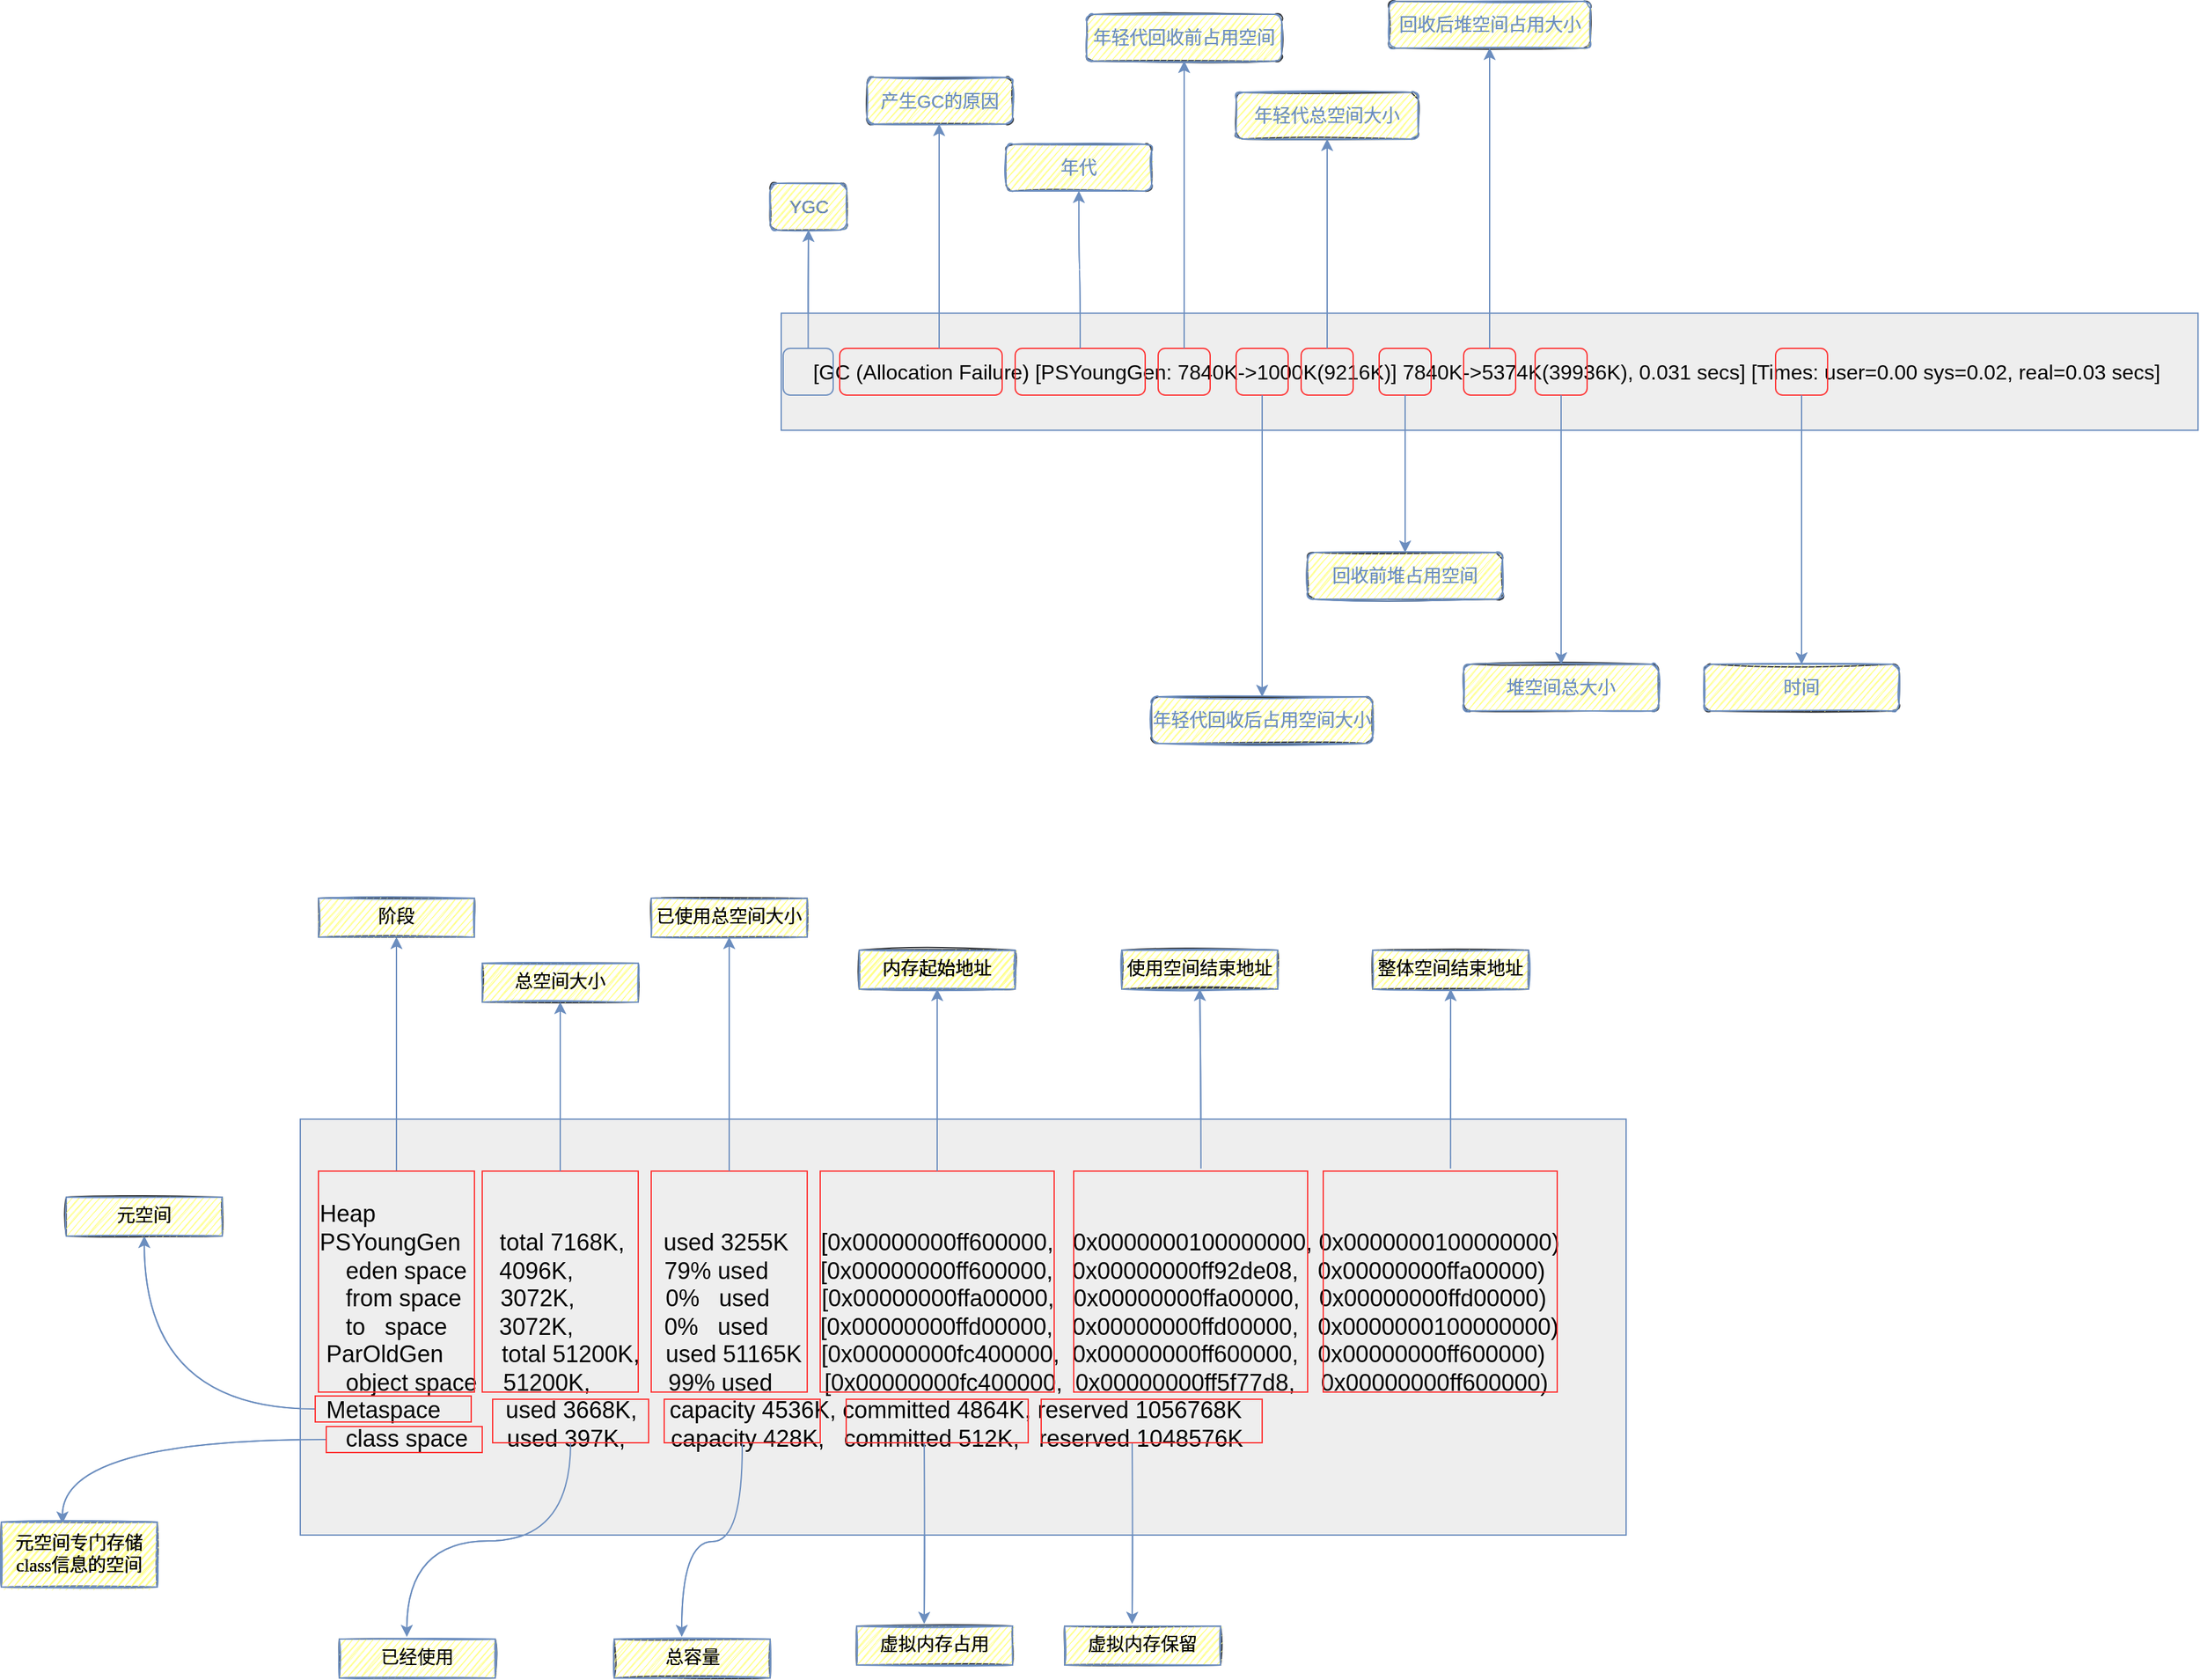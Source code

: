 <mxfile version="14.1.8" type="device"><diagram id="2gqVfko9N2_vP_9ILH1g" name="第 1 页"><mxGraphModel dx="1407" dy="823" grid="1" gridSize="10" guides="1" tooltips="1" connect="1" arrows="1" fold="1" page="1" pageScale="1" pageWidth="827" pageHeight="1169" math="0" shadow="0"><root><mxCell id="0"/><mxCell id="1" parent="0"/><mxCell id="9XVb1xZcOx6p6h-KCAnA-1" value="[GC (Allocation Failure) [PSYoungGen: 7840K-&amp;gt;1000K(9216K)] 7840K-&amp;gt;5374K(39936K), 0.031 secs] [Times: user=0.00 sys=0.02, real=0.03 secs]&amp;nbsp;" style="rounded=0;whiteSpace=wrap;html=1;fontSize=16;fillColor=#eeeeee;strokeColor=#36393d;" vertex="1" parent="1"><mxGeometry x="710" y="290" width="1090" height="90" as="geometry"/></mxCell><mxCell id="9XVb1xZcOx6p6h-KCAnA-4" value="" style="edgeStyle=orthogonalEdgeStyle;rounded=0;orthogonalLoop=1;jettySize=auto;html=1;fontSize=16;strokeColor=#6C8EBF;" edge="1" parent="1" source="9XVb1xZcOx6p6h-KCAnA-2" target="9XVb1xZcOx6p6h-KCAnA-3"><mxGeometry relative="1" as="geometry"/></mxCell><mxCell id="9XVb1xZcOx6p6h-KCAnA-2" value="" style="rounded=1;whiteSpace=wrap;html=1;fontSize=16;fillColor=none;strokeWidth=1;strokeColor=#FF3333;" vertex="1" parent="1"><mxGeometry x="711.5" y="317" width="38.5" height="36" as="geometry"/></mxCell><mxCell id="9XVb1xZcOx6p6h-KCAnA-3" value="YGC" style="whiteSpace=wrap;html=1;rounded=1;fontSize=14;strokeColor=#36393d;strokeWidth=1;fillColor=#ffff88;sketch=1;" vertex="1" parent="1"><mxGeometry x="701.5" y="190" width="59" height="36" as="geometry"/></mxCell><mxCell id="9XVb1xZcOx6p6h-KCAnA-5" value="" style="rounded=1;whiteSpace=wrap;html=1;fontSize=16;fillColor=none;strokeWidth=1;strokeColor=#FF3333;" vertex="1" parent="1"><mxGeometry x="755" y="317" width="125" height="36" as="geometry"/></mxCell><mxCell id="9XVb1xZcOx6p6h-KCAnA-6" value="" style="edgeStyle=orthogonalEdgeStyle;rounded=0;orthogonalLoop=1;jettySize=auto;html=1;fontSize=16;strokeColor=#6C8EBF;curved=1;" edge="1" parent="1" target="9XVb1xZcOx6p6h-KCAnA-7"><mxGeometry relative="1" as="geometry"><mxPoint x="831.5" y="317" as="sourcePoint"/></mxGeometry></mxCell><mxCell id="9XVb1xZcOx6p6h-KCAnA-7" value="产生GC的原因" style="whiteSpace=wrap;html=1;rounded=1;fontSize=14;strokeColor=#36393d;strokeWidth=1;fillColor=#ffff88;fontColor=#6C8EBF;sketch=1;" vertex="1" parent="1"><mxGeometry x="776" y="108.5" width="112" height="36" as="geometry"/></mxCell><mxCell id="9XVb1xZcOx6p6h-KCAnA-8" value="" style="rounded=1;whiteSpace=wrap;html=1;fontSize=16;fillColor=none;strokeWidth=1;strokeColor=#FF3333;" vertex="1" parent="1"><mxGeometry x="890" y="317" width="100" height="36" as="geometry"/></mxCell><mxCell id="9XVb1xZcOx6p6h-KCAnA-9" value="" style="edgeStyle=orthogonalEdgeStyle;rounded=0;orthogonalLoop=1;jettySize=auto;html=1;fontSize=16;strokeColor=#6C8EBF;curved=1;" edge="1" parent="1" target="9XVb1xZcOx6p6h-KCAnA-10" source="9XVb1xZcOx6p6h-KCAnA-8"><mxGeometry relative="1" as="geometry"><mxPoint x="1060" y="271.5" as="sourcePoint"/></mxGeometry></mxCell><mxCell id="9XVb1xZcOx6p6h-KCAnA-10" value="年代" style="whiteSpace=wrap;html=1;rounded=1;fontSize=14;strokeColor=#36393d;strokeWidth=1;fillColor=#ffff88;fontColor=#6C8EBF;sketch=1;" vertex="1" parent="1"><mxGeometry x="883" y="160" width="112" height="36" as="geometry"/></mxCell><mxCell id="9XVb1xZcOx6p6h-KCAnA-11" value="" style="rounded=1;whiteSpace=wrap;html=1;fontSize=16;fillColor=none;strokeWidth=1;strokeColor=#FF3333;" vertex="1" parent="1"><mxGeometry x="1000" y="317" width="40" height="36" as="geometry"/></mxCell><mxCell id="9XVb1xZcOx6p6h-KCAnA-12" value="" style="edgeStyle=orthogonalEdgeStyle;rounded=0;orthogonalLoop=1;jettySize=auto;html=1;fontSize=16;strokeColor=#6C8EBF;curved=1;exitX=0.5;exitY=0;exitDx=0;exitDy=0;" edge="1" parent="1" target="9XVb1xZcOx6p6h-KCAnA-13" source="9XVb1xZcOx6p6h-KCAnA-11"><mxGeometry relative="1" as="geometry"><mxPoint x="1060" y="317" as="sourcePoint"/></mxGeometry></mxCell><mxCell id="9XVb1xZcOx6p6h-KCAnA-13" value="年轻代回收前占用空间" style="whiteSpace=wrap;html=1;rounded=1;fontSize=14;strokeColor=#36393d;strokeWidth=1;fillColor=#ffff88;fontColor=#6C8EBF;sketch=1;" vertex="1" parent="1"><mxGeometry x="945" y="60" width="150" height="36" as="geometry"/></mxCell><mxCell id="9XVb1xZcOx6p6h-KCAnA-14" value="" style="rounded=1;whiteSpace=wrap;html=1;fontSize=16;fillColor=none;strokeWidth=1;strokeColor=#FF3333;" vertex="1" parent="1"><mxGeometry x="1060" y="317" width="40" height="36" as="geometry"/></mxCell><mxCell id="9XVb1xZcOx6p6h-KCAnA-15" value="" style="edgeStyle=orthogonalEdgeStyle;rounded=0;orthogonalLoop=1;jettySize=auto;html=1;fontSize=16;strokeColor=#6C8EBF;curved=1;exitX=0.5;exitY=1;exitDx=0;exitDy=0;" edge="1" parent="1" source="9XVb1xZcOx6p6h-KCAnA-14" target="9XVb1xZcOx6p6h-KCAnA-16"><mxGeometry relative="1" as="geometry"><mxPoint x="1120" y="317" as="sourcePoint"/></mxGeometry></mxCell><mxCell id="9XVb1xZcOx6p6h-KCAnA-16" value="年轻代回收后占用空间大小" style="whiteSpace=wrap;html=1;rounded=1;fontSize=14;strokeColor=#36393d;strokeWidth=1;fillColor=#ffff88;fontColor=#6C8EBF;sketch=1;" vertex="1" parent="1"><mxGeometry x="995" y="585" width="170" height="36" as="geometry"/></mxCell><mxCell id="9XVb1xZcOx6p6h-KCAnA-17" value="" style="rounded=1;whiteSpace=wrap;html=1;fontSize=16;fillColor=none;strokeWidth=1;strokeColor=#FF3333;" vertex="1" parent="1"><mxGeometry x="1110" y="317" width="40" height="36" as="geometry"/></mxCell><mxCell id="9XVb1xZcOx6p6h-KCAnA-18" value="" style="edgeStyle=orthogonalEdgeStyle;rounded=0;orthogonalLoop=1;jettySize=auto;html=1;fontSize=16;strokeColor=#6C8EBF;curved=1;exitX=0.5;exitY=0;exitDx=0;exitDy=0;" edge="1" parent="1" source="9XVb1xZcOx6p6h-KCAnA-17" target="9XVb1xZcOx6p6h-KCAnA-19"><mxGeometry relative="1" as="geometry"><mxPoint x="1170" y="317" as="sourcePoint"/></mxGeometry></mxCell><mxCell id="9XVb1xZcOx6p6h-KCAnA-19" value="年轻代总空间大小" style="whiteSpace=wrap;html=1;rounded=1;fontSize=14;strokeColor=#36393d;strokeWidth=1;fillColor=#ffff88;fontColor=#6C8EBF;sketch=1;" vertex="1" parent="1"><mxGeometry x="1060" y="120" width="140" height="36" as="geometry"/></mxCell><mxCell id="9XVb1xZcOx6p6h-KCAnA-20" value="" style="rounded=1;whiteSpace=wrap;html=1;fontSize=16;fillColor=none;strokeWidth=1;strokeColor=#FF3333;" vertex="1" parent="1"><mxGeometry x="1170" y="317" width="40" height="36" as="geometry"/></mxCell><mxCell id="9XVb1xZcOx6p6h-KCAnA-21" value="" style="edgeStyle=orthogonalEdgeStyle;rounded=0;orthogonalLoop=1;jettySize=auto;html=1;fontSize=16;strokeColor=#6C8EBF;curved=1;exitX=0.5;exitY=1;exitDx=0;exitDy=0;" edge="1" parent="1" source="9XVb1xZcOx6p6h-KCAnA-20" target="9XVb1xZcOx6p6h-KCAnA-22"><mxGeometry relative="1" as="geometry"><mxPoint x="1230" y="317" as="sourcePoint"/></mxGeometry></mxCell><mxCell id="9XVb1xZcOx6p6h-KCAnA-22" value="回收前堆占用空间" style="whiteSpace=wrap;html=1;rounded=1;fontSize=14;strokeColor=#36393d;strokeWidth=1;fillColor=#ffff88;fontColor=#6C8EBF;sketch=1;" vertex="1" parent="1"><mxGeometry x="1115" y="474" width="150" height="36" as="geometry"/></mxCell><mxCell id="9XVb1xZcOx6p6h-KCAnA-23" value="" style="rounded=1;whiteSpace=wrap;html=1;fontSize=16;fillColor=none;strokeWidth=1;strokeColor=#FF3333;" vertex="1" parent="1"><mxGeometry x="1235" y="317" width="40" height="36" as="geometry"/></mxCell><mxCell id="9XVb1xZcOx6p6h-KCAnA-24" value="" style="edgeStyle=orthogonalEdgeStyle;rounded=0;orthogonalLoop=1;jettySize=auto;html=1;fontSize=16;strokeColor=#6C8EBF;curved=1;exitX=0.5;exitY=0;exitDx=0;exitDy=0;" edge="1" parent="1" source="9XVb1xZcOx6p6h-KCAnA-23" target="9XVb1xZcOx6p6h-KCAnA-25"><mxGeometry relative="1" as="geometry"><mxPoint x="1295" y="317" as="sourcePoint"/></mxGeometry></mxCell><mxCell id="9XVb1xZcOx6p6h-KCAnA-25" value="回收后堆空间占用大小" style="whiteSpace=wrap;html=1;rounded=1;fontSize=14;strokeColor=#36393d;strokeWidth=1;fillColor=#ffff88;fontColor=#6C8EBF;sketch=1;" vertex="1" parent="1"><mxGeometry x="1177.5" y="50" width="155" height="36" as="geometry"/></mxCell><mxCell id="9XVb1xZcOx6p6h-KCAnA-26" value="" style="rounded=1;whiteSpace=wrap;html=1;fontSize=16;fillColor=none;strokeWidth=1;strokeColor=#FF3333;" vertex="1" parent="1"><mxGeometry x="1290" y="317" width="40" height="36" as="geometry"/></mxCell><mxCell id="9XVb1xZcOx6p6h-KCAnA-27" value="" style="edgeStyle=orthogonalEdgeStyle;rounded=0;orthogonalLoop=1;jettySize=auto;html=1;fontSize=16;strokeColor=#6C8EBF;curved=1;exitX=0.5;exitY=1;exitDx=0;exitDy=0;" edge="1" parent="1" source="9XVb1xZcOx6p6h-KCAnA-26" target="9XVb1xZcOx6p6h-KCAnA-28"><mxGeometry relative="1" as="geometry"><mxPoint x="1350" y="317" as="sourcePoint"/></mxGeometry></mxCell><mxCell id="9XVb1xZcOx6p6h-KCAnA-28" value="堆空间总大小" style="whiteSpace=wrap;html=1;rounded=1;fontSize=14;strokeColor=#36393d;strokeWidth=1;fillColor=#ffff88;fontColor=#6C8EBF;sketch=1;" vertex="1" parent="1"><mxGeometry x="1235" y="560" width="150" height="36" as="geometry"/></mxCell><mxCell id="9XVb1xZcOx6p6h-KCAnA-29" value="" style="rounded=1;whiteSpace=wrap;html=1;fontSize=16;fillColor=none;strokeWidth=1;strokeColor=#FF3333;" vertex="1" parent="1"><mxGeometry x="1475" y="317" width="40" height="36" as="geometry"/></mxCell><mxCell id="9XVb1xZcOx6p6h-KCAnA-30" value="" style="edgeStyle=orthogonalEdgeStyle;rounded=0;orthogonalLoop=1;jettySize=auto;html=1;fontSize=16;strokeColor=#6C8EBF;curved=1;exitX=0.5;exitY=1;exitDx=0;exitDy=0;" edge="1" parent="1" source="9XVb1xZcOx6p6h-KCAnA-29" target="9XVb1xZcOx6p6h-KCAnA-31"><mxGeometry relative="1" as="geometry"><mxPoint x="1535" y="317" as="sourcePoint"/></mxGeometry></mxCell><mxCell id="9XVb1xZcOx6p6h-KCAnA-31" value="时间" style="whiteSpace=wrap;html=1;rounded=1;fontSize=14;strokeColor=#36393d;strokeWidth=1;fillColor=#ffff88;fontColor=#6C8EBF;sketch=1;" vertex="1" parent="1"><mxGeometry x="1420" y="560" width="150" height="36" as="geometry"/></mxCell><mxCell id="9XVb1xZcOx6p6h-KCAnA-33" value="Heap&amp;nbsp;&lt;br&gt;PSYoungGen&amp;nbsp; &amp;nbsp; &amp;nbsp; total 7168K,&amp;nbsp; &amp;nbsp; &amp;nbsp; used 3255K&amp;nbsp; &amp;nbsp; &amp;nbsp;[0x00000000ff600000,&amp;nbsp; &amp;nbsp;0x0000000100000000, 0x0000000100000000)&lt;br style=&quot;font-size: 18px&quot;&gt;&amp;nbsp; &amp;nbsp; eden space&amp;nbsp; &amp;nbsp; &amp;nbsp;4096K,&amp;nbsp; &amp;nbsp; &amp;nbsp; &amp;nbsp; &amp;nbsp; &amp;nbsp; &amp;nbsp; 79% used&amp;nbsp; &amp;nbsp; &amp;nbsp; &amp;nbsp; [0x00000000ff600000,&amp;nbsp; &amp;nbsp;0x00000000ff92de08,&amp;nbsp; &amp;nbsp;0x00000000ffa00000)&lt;br style=&quot;font-size: 18px&quot;&gt;&amp;nbsp; &amp;nbsp; from space&amp;nbsp; &amp;nbsp; &amp;nbsp; 3072K,&amp;nbsp; &amp;nbsp; &amp;nbsp; &amp;nbsp; &amp;nbsp; &amp;nbsp; &amp;nbsp; 0%&amp;nbsp; &amp;nbsp;used&amp;nbsp; &amp;nbsp; &amp;nbsp; &amp;nbsp; [0x00000000ffa00000,&amp;nbsp; &amp;nbsp;0x00000000ffa00000,&amp;nbsp; &amp;nbsp;0x00000000ffd00000)&lt;br style=&quot;font-size: 18px&quot;&gt;&amp;nbsp; &amp;nbsp; to&amp;nbsp; &amp;nbsp;space&amp;nbsp; &amp;nbsp; &amp;nbsp; &amp;nbsp; 3072K,&amp;nbsp; &amp;nbsp; &amp;nbsp; &amp;nbsp; &amp;nbsp; &amp;nbsp; &amp;nbsp; 0%&amp;nbsp; &amp;nbsp;used&amp;nbsp; &amp;nbsp; &amp;nbsp; &amp;nbsp; [0x00000000ffd00000,&amp;nbsp; &amp;nbsp;0x00000000ffd00000,&amp;nbsp; &amp;nbsp;0x0000000100000000)&lt;br style=&quot;font-size: 18px&quot;&gt;&amp;nbsp;ParOldGen&amp;nbsp; &amp;nbsp; &amp;nbsp; &amp;nbsp; &amp;nbsp;total 51200K,&amp;nbsp; &amp;nbsp; used 51165K&amp;nbsp; &amp;nbsp;[0x00000000fc400000,&amp;nbsp; 0x00000000ff600000,&amp;nbsp; &amp;nbsp;0x00000000ff600000)&lt;br style=&quot;font-size: 18px&quot;&gt;&amp;nbsp; &amp;nbsp; object space&amp;nbsp; &amp;nbsp; 51200K,&amp;nbsp; &amp;nbsp; &amp;nbsp; &amp;nbsp; &amp;nbsp; &amp;nbsp; 99% used&amp;nbsp; &amp;nbsp; &amp;nbsp; &amp;nbsp; [0x00000000fc400000,&amp;nbsp; 0x00000000ff5f77d8,&amp;nbsp; &amp;nbsp; 0x00000000ff600000)&lt;br style=&quot;font-size: 18px&quot;&gt;&amp;nbsp;Metaspace&amp;nbsp; &amp;nbsp; &amp;nbsp; &amp;nbsp; &amp;nbsp; used 3668K,&amp;nbsp; &amp;nbsp; &amp;nbsp;capacity 4536K, committed 4864K, reserved 1056768K&lt;br style=&quot;font-size: 18px&quot;&gt;&amp;nbsp; &amp;nbsp; class space&amp;nbsp; &amp;nbsp; &amp;nbsp; used 397K,&amp;nbsp; &amp;nbsp; &amp;nbsp; &amp;nbsp;capacity 428K,&amp;nbsp; &amp;nbsp;committed 512K,&amp;nbsp; &amp;nbsp;reserved 1048576K" style="rounded=0;strokeColor=#36393d;strokeWidth=1;fillColor=#eeeeee;fontSize=18;align=left;whiteSpace=wrap;html=1;fontStyle=0;spacingRight=-1;spacing=15;spacingTop=0;horizontal=1;" vertex="1" parent="1"><mxGeometry x="340" y="910" width="1020" height="320" as="geometry"/></mxCell><mxCell id="9XVb1xZcOx6p6h-KCAnA-38" value="" style="edgeStyle=orthogonalEdgeStyle;curved=1;rounded=0;orthogonalLoop=1;jettySize=auto;html=1;strokeColor=#6C8EBF;fontFamily=Comic Sans MS;fontSize=18;fontColor=#000000;" edge="1" parent="1" source="9XVb1xZcOx6p6h-KCAnA-34" target="9XVb1xZcOx6p6h-KCAnA-37"><mxGeometry relative="1" as="geometry"/></mxCell><mxCell id="9XVb1xZcOx6p6h-KCAnA-34" value="" style="rounded=0;whiteSpace=wrap;html=1;strokeColor=#FF3333;strokeWidth=1;fillColor=none;fontFamily=Comic Sans MS;fontSize=18;fontColor=#000000;align=left;" vertex="1" parent="1"><mxGeometry x="354" y="950" width="120" height="170" as="geometry"/></mxCell><mxCell id="9XVb1xZcOx6p6h-KCAnA-37" value="阶段" style="whiteSpace=wrap;html=1;rounded=0;fontFamily=Comic Sans MS;fontSize=14;align=center;strokeColor=#36393d;strokeWidth=1;fillColor=#ffff88;sketch=1;" vertex="1" parent="1"><mxGeometry x="354" y="740" width="120" height="30" as="geometry"/></mxCell><mxCell id="9XVb1xZcOx6p6h-KCAnA-39" value="" style="rounded=0;whiteSpace=wrap;html=1;strokeColor=#FF3333;strokeWidth=1;fillColor=none;fontFamily=Comic Sans MS;fontSize=18;fontColor=#000000;align=left;" vertex="1" parent="1"><mxGeometry x="480" y="950" width="120" height="170" as="geometry"/></mxCell><mxCell id="9XVb1xZcOx6p6h-KCAnA-40" value="" style="edgeStyle=orthogonalEdgeStyle;curved=1;rounded=0;orthogonalLoop=1;jettySize=auto;html=1;strokeColor=#6C8EBF;fontFamily=Comic Sans MS;fontSize=18;fontColor=#000000;exitX=0.5;exitY=0;exitDx=0;exitDy=0;" edge="1" parent="1" target="9XVb1xZcOx6p6h-KCAnA-41" source="9XVb1xZcOx6p6h-KCAnA-39"><mxGeometry relative="1" as="geometry"><mxPoint x="550" y="950" as="sourcePoint"/></mxGeometry></mxCell><mxCell id="9XVb1xZcOx6p6h-KCAnA-41" value="总空间大小" style="whiteSpace=wrap;html=1;rounded=0;fontFamily=Comic Sans MS;fontSize=14;align=center;strokeColor=#36393d;strokeWidth=1;fillColor=#ffff88;sketch=1;" vertex="1" parent="1"><mxGeometry x="480" y="790" width="120" height="30" as="geometry"/></mxCell><mxCell id="9XVb1xZcOx6p6h-KCAnA-42" value="" style="rounded=0;whiteSpace=wrap;html=1;strokeColor=#FF3333;strokeWidth=1;fillColor=none;fontFamily=Comic Sans MS;fontSize=18;fontColor=#000000;align=left;" vertex="1" parent="1"><mxGeometry x="610" y="950" width="120" height="170" as="geometry"/></mxCell><mxCell id="9XVb1xZcOx6p6h-KCAnA-43" value="" style="edgeStyle=orthogonalEdgeStyle;curved=1;rounded=0;orthogonalLoop=1;jettySize=auto;html=1;strokeColor=#6C8EBF;fontFamily=Comic Sans MS;fontSize=18;fontColor=#000000;exitX=0.5;exitY=0;exitDx=0;exitDy=0;" edge="1" parent="1" target="9XVb1xZcOx6p6h-KCAnA-44" source="9XVb1xZcOx6p6h-KCAnA-42"><mxGeometry relative="1" as="geometry"><mxPoint x="678" y="950" as="sourcePoint"/></mxGeometry></mxCell><mxCell id="9XVb1xZcOx6p6h-KCAnA-44" value="已使用总空间大小" style="whiteSpace=wrap;html=1;rounded=0;fontFamily=Comic Sans MS;fontSize=14;align=center;strokeColor=#36393d;strokeWidth=1;fillColor=#ffff88;sketch=1;" vertex="1" parent="1"><mxGeometry x="610" y="740" width="120" height="30" as="geometry"/></mxCell><mxCell id="9XVb1xZcOx6p6h-KCAnA-45" value="" style="rounded=0;whiteSpace=wrap;html=1;strokeColor=#FF3333;strokeWidth=1;fillColor=none;fontFamily=Comic Sans MS;fontSize=18;fontColor=#000000;align=left;" vertex="1" parent="1"><mxGeometry x="740" y="950" width="180" height="170" as="geometry"/></mxCell><mxCell id="9XVb1xZcOx6p6h-KCAnA-46" value="" style="edgeStyle=orthogonalEdgeStyle;curved=1;rounded=0;orthogonalLoop=1;jettySize=auto;html=1;strokeColor=#6C8EBF;fontFamily=Comic Sans MS;fontSize=18;fontColor=#000000;exitX=0.5;exitY=0;exitDx=0;exitDy=0;" edge="1" parent="1" target="9XVb1xZcOx6p6h-KCAnA-47" source="9XVb1xZcOx6p6h-KCAnA-45"><mxGeometry relative="1" as="geometry"><mxPoint x="800" y="990" as="sourcePoint"/></mxGeometry></mxCell><mxCell id="9XVb1xZcOx6p6h-KCAnA-47" value="内存起始地址" style="whiteSpace=wrap;html=1;rounded=0;fontFamily=Comic Sans MS;fontSize=14;align=center;strokeColor=#36393d;strokeWidth=1;fillColor=#ffff88;sketch=1;" vertex="1" parent="1"><mxGeometry x="770" y="780" width="120" height="30" as="geometry"/></mxCell><mxCell id="9XVb1xZcOx6p6h-KCAnA-48" value="内存起始地址" style="whiteSpace=wrap;html=1;rounded=0;fontFamily=Comic Sans MS;fontSize=14;align=center;strokeColor=#36393d;strokeWidth=1;fillColor=#ffff88;sketch=1;" vertex="1" parent="1"><mxGeometry x="770" y="780" width="120" height="30" as="geometry"/></mxCell><mxCell id="9XVb1xZcOx6p6h-KCAnA-49" value="" style="rounded=0;whiteSpace=wrap;html=1;strokeColor=#FF3333;strokeWidth=1;fillColor=none;fontFamily=Comic Sans MS;fontSize=18;fontColor=#000000;align=left;" vertex="1" parent="1"><mxGeometry x="935" y="950" width="180" height="170" as="geometry"/></mxCell><mxCell id="9XVb1xZcOx6p6h-KCAnA-50" value="使用空间结束地址" style="whiteSpace=wrap;html=1;rounded=0;fontFamily=Comic Sans MS;fontSize=14;align=center;strokeColor=#36393d;strokeWidth=1;fillColor=#ffff88;sketch=1;" vertex="1" parent="1"><mxGeometry x="972" y="780" width="120" height="30" as="geometry"/></mxCell><mxCell id="9XVb1xZcOx6p6h-KCAnA-51" value="" style="edgeStyle=orthogonalEdgeStyle;curved=1;rounded=0;orthogonalLoop=1;jettySize=auto;html=1;strokeColor=#6C8EBF;fontFamily=Comic Sans MS;fontSize=18;fontColor=#000000;exitX=0.544;exitY=-0.012;exitDx=0;exitDy=0;exitPerimeter=0;entryX=0.5;entryY=1;entryDx=0;entryDy=0;" edge="1" parent="1" source="9XVb1xZcOx6p6h-KCAnA-49" target="9XVb1xZcOx6p6h-KCAnA-50"><mxGeometry relative="1" as="geometry"><mxPoint x="840" y="960" as="sourcePoint"/><mxPoint x="840" y="820" as="targetPoint"/></mxGeometry></mxCell><mxCell id="9XVb1xZcOx6p6h-KCAnA-52" value="" style="rounded=0;whiteSpace=wrap;html=1;strokeColor=#FF3333;strokeWidth=1;fillColor=none;fontFamily=Comic Sans MS;fontSize=18;fontColor=#000000;align=left;" vertex="1" parent="1"><mxGeometry x="1127" y="950" width="180" height="170" as="geometry"/></mxCell><mxCell id="9XVb1xZcOx6p6h-KCAnA-53" value="整体空间结束地址" style="whiteSpace=wrap;html=1;rounded=0;fontFamily=Comic Sans MS;fontSize=14;align=center;strokeColor=#36393d;strokeWidth=1;fillColor=#ffff88;sketch=1;" vertex="1" parent="1"><mxGeometry x="1165" y="780" width="120" height="30" as="geometry"/></mxCell><mxCell id="9XVb1xZcOx6p6h-KCAnA-54" value="" style="edgeStyle=orthogonalEdgeStyle;curved=1;rounded=0;orthogonalLoop=1;jettySize=auto;html=1;strokeColor=#6C8EBF;fontFamily=Comic Sans MS;fontSize=18;fontColor=#000000;exitX=0.544;exitY=-0.012;exitDx=0;exitDy=0;exitPerimeter=0;entryX=0.5;entryY=1;entryDx=0;entryDy=0;" edge="1" parent="1" source="9XVb1xZcOx6p6h-KCAnA-52" target="9XVb1xZcOx6p6h-KCAnA-53"><mxGeometry relative="1" as="geometry"><mxPoint x="1035" y="960" as="sourcePoint"/><mxPoint x="1035" y="820" as="targetPoint"/></mxGeometry></mxCell><mxCell id="9XVb1xZcOx6p6h-KCAnA-55" value="" style="edgeStyle=orthogonalEdgeStyle;curved=1;rounded=0;orthogonalLoop=1;jettySize=auto;html=1;strokeColor=#6C8EBF;fontFamily=Comic Sans MS;fontSize=18;fontColor=#000000;" edge="1" parent="1" source="9XVb1xZcOx6p6h-KCAnA-56" target="9XVb1xZcOx6p6h-KCAnA-57"><mxGeometry relative="1" as="geometry"/></mxCell><mxCell id="9XVb1xZcOx6p6h-KCAnA-56" value="" style="rounded=0;whiteSpace=wrap;html=1;strokeColor=#FF3333;strokeWidth=1;fillColor=none;fontFamily=Comic Sans MS;fontSize=18;fontColor=#000000;align=left;" vertex="1" parent="1"><mxGeometry x="351.5" y="1123" width="120" height="20" as="geometry"/></mxCell><mxCell id="9XVb1xZcOx6p6h-KCAnA-57" value="元空间" style="whiteSpace=wrap;html=1;rounded=0;fontFamily=Comic Sans MS;fontSize=14;align=center;strokeColor=#36393d;strokeWidth=1;fillColor=#ffff88;sketch=1;" vertex="1" parent="1"><mxGeometry x="160" y="970" width="120" height="30" as="geometry"/></mxCell><mxCell id="9XVb1xZcOx6p6h-KCAnA-59" value="" style="edgeStyle=orthogonalEdgeStyle;curved=1;rounded=0;orthogonalLoop=1;jettySize=auto;html=1;strokeColor=#6C8EBF;fontFamily=Comic Sans MS;fontSize=18;fontColor=#000000;entryX=0.392;entryY=0.02;entryDx=0;entryDy=0;entryPerimeter=0;" edge="1" parent="1" source="9XVb1xZcOx6p6h-KCAnA-60" target="9XVb1xZcOx6p6h-KCAnA-67"><mxGeometry relative="1" as="geometry"><mxPoint x="278.5" y="933.5" as="targetPoint"/></mxGeometry></mxCell><mxCell id="9XVb1xZcOx6p6h-KCAnA-60" value="" style="rounded=0;whiteSpace=wrap;html=1;strokeColor=#FF3333;strokeWidth=1;fillColor=none;fontFamily=Comic Sans MS;fontSize=18;fontColor=#000000;align=left;" vertex="1" parent="1"><mxGeometry x="360" y="1146.5" width="120" height="20" as="geometry"/></mxCell><mxCell id="9XVb1xZcOx6p6h-KCAnA-61" value="元空间专门存储class信息的空间" style="whiteSpace=wrap;html=1;rounded=0;fontFamily=Comic Sans MS;fontSize=14;align=center;strokeColor=#36393d;strokeWidth=1;fillColor=#ffff88;sketch=1;" vertex="1" parent="1"><mxGeometry x="110" y="1220" width="120" height="50" as="geometry"/></mxCell><mxCell id="9XVb1xZcOx6p6h-KCAnA-67" value="元空间专门存储class信息的空间" style="whiteSpace=wrap;html=1;rounded=0;fontFamily=Comic Sans MS;fontSize=14;align=center;strokeColor=#36393d;strokeWidth=1;fillColor=#ffff88;sketch=1;" vertex="1" parent="1"><mxGeometry x="110" y="1220" width="120" height="50" as="geometry"/></mxCell><mxCell id="9XVb1xZcOx6p6h-KCAnA-68" value="" style="edgeStyle=orthogonalEdgeStyle;curved=1;rounded=0;orthogonalLoop=1;jettySize=auto;html=1;strokeColor=#6C8EBF;fontFamily=Comic Sans MS;fontSize=18;fontColor=#000000;entryX=0.433;entryY=-0.06;entryDx=0;entryDy=0;entryPerimeter=0;" edge="1" parent="1" source="9XVb1xZcOx6p6h-KCAnA-69" target="9XVb1xZcOx6p6h-KCAnA-70"><mxGeometry relative="1" as="geometry"><mxPoint x="411.5" y="1273.5" as="targetPoint"/></mxGeometry></mxCell><mxCell id="9XVb1xZcOx6p6h-KCAnA-69" value="" style="rounded=0;whiteSpace=wrap;html=1;strokeColor=#FF3333;strokeWidth=1;fillColor=none;fontFamily=Comic Sans MS;fontSize=18;fontColor=#000000;align=left;" vertex="1" parent="1"><mxGeometry x="488" y="1125.5" width="120" height="33.5" as="geometry"/></mxCell><mxCell id="9XVb1xZcOx6p6h-KCAnA-70" value="已经使用" style="whiteSpace=wrap;html=1;rounded=0;fontFamily=Comic Sans MS;fontSize=14;align=center;strokeColor=#36393d;strokeWidth=1;fillColor=#ffff88;sketch=1;" vertex="1" parent="1"><mxGeometry x="370" y="1310" width="120" height="30" as="geometry"/></mxCell><mxCell id="9XVb1xZcOx6p6h-KCAnA-73" value="" style="rounded=0;whiteSpace=wrap;html=1;strokeColor=#FF3333;strokeWidth=1;fillColor=none;fontFamily=Comic Sans MS;fontSize=18;fontColor=#000000;align=left;" vertex="1" parent="1"><mxGeometry x="488" y="1125.5" width="120" height="33.5" as="geometry"/></mxCell><mxCell id="9XVb1xZcOx6p6h-KCAnA-74" value="" style="edgeStyle=orthogonalEdgeStyle;curved=1;rounded=0;orthogonalLoop=1;jettySize=auto;html=1;strokeColor=#6C8EBF;fontFamily=Comic Sans MS;fontSize=18;fontColor=#000000;entryX=0.433;entryY=-0.06;entryDx=0;entryDy=0;entryPerimeter=0;" edge="1" parent="1" target="9XVb1xZcOx6p6h-KCAnA-75"><mxGeometry relative="1" as="geometry"><mxPoint x="543.5" y="1273.5" as="targetPoint"/><mxPoint x="680" y="1159" as="sourcePoint"/></mxGeometry></mxCell><mxCell id="9XVb1xZcOx6p6h-KCAnA-75" value="总容量" style="whiteSpace=wrap;html=1;rounded=0;fontFamily=Comic Sans MS;fontSize=14;align=center;strokeColor=#36393d;strokeWidth=1;fillColor=#ffff88;sketch=1;" vertex="1" parent="1"><mxGeometry x="581.5" y="1310" width="120" height="30" as="geometry"/></mxCell><mxCell id="9XVb1xZcOx6p6h-KCAnA-76" value="" style="rounded=0;whiteSpace=wrap;html=1;strokeColor=#FF3333;strokeWidth=1;fillColor=none;fontFamily=Comic Sans MS;fontSize=18;fontColor=#000000;align=left;" vertex="1" parent="1"><mxGeometry x="620" y="1125.5" width="120" height="33.5" as="geometry"/></mxCell><mxCell id="9XVb1xZcOx6p6h-KCAnA-77" value="" style="edgeStyle=orthogonalEdgeStyle;curved=1;rounded=0;orthogonalLoop=1;jettySize=auto;html=1;strokeColor=#6C8EBF;fontFamily=Comic Sans MS;fontSize=18;fontColor=#000000;entryX=0.433;entryY=-0.06;entryDx=0;entryDy=0;entryPerimeter=0;" edge="1" parent="1" target="9XVb1xZcOx6p6h-KCAnA-78"><mxGeometry relative="1" as="geometry"><mxPoint x="683.5" y="1273.5" as="targetPoint"/><mxPoint x="820" y="1159" as="sourcePoint"/></mxGeometry></mxCell><mxCell id="9XVb1xZcOx6p6h-KCAnA-78" value="虚拟内存占用" style="whiteSpace=wrap;html=1;rounded=0;fontFamily=Comic Sans MS;fontSize=14;align=center;strokeColor=#36393d;strokeWidth=1;fillColor=#ffff88;sketch=1;" vertex="1" parent="1"><mxGeometry x="768" y="1300" width="120" height="30" as="geometry"/></mxCell><mxCell id="9XVb1xZcOx6p6h-KCAnA-79" value="" style="rounded=0;whiteSpace=wrap;html=1;strokeColor=#FF3333;strokeWidth=1;fillColor=none;fontFamily=Comic Sans MS;fontSize=18;fontColor=#000000;align=left;" vertex="1" parent="1"><mxGeometry x="760" y="1125.5" width="140" height="33.5" as="geometry"/></mxCell><mxCell id="9XVb1xZcOx6p6h-KCAnA-80" value="" style="edgeStyle=orthogonalEdgeStyle;curved=1;rounded=0;orthogonalLoop=1;jettySize=auto;html=1;strokeColor=#6C8EBF;fontFamily=Comic Sans MS;fontSize=18;fontColor=#000000;entryX=0.433;entryY=-0.06;entryDx=0;entryDy=0;entryPerimeter=0;" edge="1" parent="1" target="9XVb1xZcOx6p6h-KCAnA-81"><mxGeometry relative="1" as="geometry"><mxPoint x="843.5" y="1273.5" as="targetPoint"/><mxPoint x="980" y="1159" as="sourcePoint"/></mxGeometry></mxCell><mxCell id="9XVb1xZcOx6p6h-KCAnA-81" value="虚拟内存保留" style="whiteSpace=wrap;html=1;rounded=0;fontFamily=Comic Sans MS;fontSize=14;align=center;strokeColor=#36393d;strokeWidth=1;fillColor=#ffff88;sketch=1;" vertex="1" parent="1"><mxGeometry x="928" y="1300" width="120" height="30" as="geometry"/></mxCell><mxCell id="9XVb1xZcOx6p6h-KCAnA-82" value="" style="rounded=0;whiteSpace=wrap;html=1;strokeColor=#FF3333;strokeWidth=1;fillColor=none;fontFamily=Comic Sans MS;fontSize=18;fontColor=#000000;align=left;" vertex="1" parent="1"><mxGeometry x="910" y="1125.5" width="170" height="33.5" as="geometry"/></mxCell><mxCell id="9XVb1xZcOx6p6h-KCAnA-83" value="[GC (Allocation Failure) [PSYoungGen: 7840K-&amp;gt;1000K(9216K)] 7840K-&amp;gt;5374K(39936K), 0.031 secs] [Times: user=0.00 sys=0.02, real=0.03 secs]&amp;nbsp;" style="rounded=0;whiteSpace=wrap;html=1;fontSize=16;fillColor=#eeeeee;strokeColor=#6C8EBF;" vertex="1" parent="1"><mxGeometry x="710" y="290" width="1090" height="90" as="geometry"/></mxCell><mxCell id="9XVb1xZcOx6p6h-KCAnA-84" value="" style="edgeStyle=orthogonalEdgeStyle;rounded=0;orthogonalLoop=1;jettySize=auto;html=1;fontSize=16;strokeColor=#6C8EBF;" edge="1" source="9XVb1xZcOx6p6h-KCAnA-85" target="9XVb1xZcOx6p6h-KCAnA-86" parent="1"><mxGeometry relative="1" as="geometry"/></mxCell><mxCell id="9XVb1xZcOx6p6h-KCAnA-85" value="" style="rounded=1;whiteSpace=wrap;html=1;fontSize=16;fillColor=none;strokeWidth=1;strokeColor=#6C8EBF;" vertex="1" parent="1"><mxGeometry x="711.5" y="317" width="38.5" height="36" as="geometry"/></mxCell><mxCell id="9XVb1xZcOx6p6h-KCAnA-86" value="YGC" style="whiteSpace=wrap;html=1;rounded=1;fontSize=14;strokeWidth=1;fillColor=#ffff88;sketch=1;strokeColor=#6C8EBF;fontColor=#6C8EBF;" vertex="1" parent="1"><mxGeometry x="701.5" y="190" width="59" height="36" as="geometry"/></mxCell><mxCell id="9XVb1xZcOx6p6h-KCAnA-87" value="" style="rounded=1;whiteSpace=wrap;html=1;fontSize=16;fillColor=none;strokeWidth=1;strokeColor=#FF3333;" vertex="1" parent="1"><mxGeometry x="755" y="317" width="125" height="36" as="geometry"/></mxCell><mxCell id="9XVb1xZcOx6p6h-KCAnA-88" value="" style="edgeStyle=orthogonalEdgeStyle;rounded=0;orthogonalLoop=1;jettySize=auto;html=1;fontSize=16;curved=1;strokeColor=#6C8EBF;" edge="1" target="9XVb1xZcOx6p6h-KCAnA-89" parent="1"><mxGeometry relative="1" as="geometry"><mxPoint x="831.5" y="317" as="sourcePoint"/></mxGeometry></mxCell><mxCell id="9XVb1xZcOx6p6h-KCAnA-89" value="产生GC的原因" style="whiteSpace=wrap;html=1;rounded=1;fontSize=14;strokeWidth=1;fillColor=#ffff88;fontColor=#6C8EBF;sketch=1;strokeColor=#6C8EBF;" vertex="1" parent="1"><mxGeometry x="776" y="108.5" width="112" height="36" as="geometry"/></mxCell><mxCell id="9XVb1xZcOx6p6h-KCAnA-90" value="" style="rounded=1;whiteSpace=wrap;html=1;fontSize=16;fillColor=none;strokeWidth=1;strokeColor=#FF3333;" vertex="1" parent="1"><mxGeometry x="890" y="317" width="100" height="36" as="geometry"/></mxCell><mxCell id="9XVb1xZcOx6p6h-KCAnA-91" value="" style="edgeStyle=orthogonalEdgeStyle;rounded=0;orthogonalLoop=1;jettySize=auto;html=1;fontSize=16;curved=1;strokeColor=#6C8EBF;" edge="1" source="9XVb1xZcOx6p6h-KCAnA-90" target="9XVb1xZcOx6p6h-KCAnA-92" parent="1"><mxGeometry relative="1" as="geometry"><mxPoint x="1060" y="271.5" as="sourcePoint"/></mxGeometry></mxCell><mxCell id="9XVb1xZcOx6p6h-KCAnA-92" value="年代" style="whiteSpace=wrap;html=1;rounded=1;fontSize=14;strokeWidth=1;fillColor=#ffff88;fontColor=#6C8EBF;sketch=1;strokeColor=#6C8EBF;" vertex="1" parent="1"><mxGeometry x="883" y="160" width="112" height="36" as="geometry"/></mxCell><mxCell id="9XVb1xZcOx6p6h-KCAnA-93" value="" style="rounded=1;whiteSpace=wrap;html=1;fontSize=16;fillColor=none;strokeWidth=1;strokeColor=#FF3333;" vertex="1" parent="1"><mxGeometry x="1000" y="317" width="40" height="36" as="geometry"/></mxCell><mxCell id="9XVb1xZcOx6p6h-KCAnA-94" value="" style="edgeStyle=orthogonalEdgeStyle;rounded=0;orthogonalLoop=1;jettySize=auto;html=1;fontSize=16;curved=1;exitX=0.5;exitY=0;exitDx=0;exitDy=0;strokeColor=#6C8EBF;" edge="1" source="9XVb1xZcOx6p6h-KCAnA-93" target="9XVb1xZcOx6p6h-KCAnA-95" parent="1"><mxGeometry relative="1" as="geometry"><mxPoint x="1060" y="317" as="sourcePoint"/></mxGeometry></mxCell><mxCell id="9XVb1xZcOx6p6h-KCAnA-95" value="年轻代回收前占用空间" style="whiteSpace=wrap;html=1;rounded=1;fontSize=14;strokeWidth=1;fillColor=#ffff88;fontColor=#6C8EBF;sketch=1;strokeColor=#6C8EBF;" vertex="1" parent="1"><mxGeometry x="945" y="60" width="150" height="36" as="geometry"/></mxCell><mxCell id="9XVb1xZcOx6p6h-KCAnA-96" value="" style="rounded=1;whiteSpace=wrap;html=1;fontSize=16;fillColor=none;strokeWidth=1;strokeColor=#FF3333;" vertex="1" parent="1"><mxGeometry x="1060" y="317" width="40" height="36" as="geometry"/></mxCell><mxCell id="9XVb1xZcOx6p6h-KCAnA-97" value="" style="edgeStyle=orthogonalEdgeStyle;rounded=0;orthogonalLoop=1;jettySize=auto;html=1;fontSize=16;curved=1;exitX=0.5;exitY=1;exitDx=0;exitDy=0;strokeColor=#6C8EBF;" edge="1" source="9XVb1xZcOx6p6h-KCAnA-96" target="9XVb1xZcOx6p6h-KCAnA-98" parent="1"><mxGeometry relative="1" as="geometry"><mxPoint x="1120" y="317" as="sourcePoint"/></mxGeometry></mxCell><mxCell id="9XVb1xZcOx6p6h-KCAnA-98" value="年轻代回收后占用空间大小" style="whiteSpace=wrap;html=1;rounded=1;fontSize=14;strokeWidth=1;fillColor=#ffff88;fontColor=#6C8EBF;sketch=1;strokeColor=#6C8EBF;" vertex="1" parent="1"><mxGeometry x="995" y="585" width="170" height="36" as="geometry"/></mxCell><mxCell id="9XVb1xZcOx6p6h-KCAnA-99" value="" style="rounded=1;whiteSpace=wrap;html=1;fontSize=16;fillColor=none;strokeWidth=1;strokeColor=#FF3333;" vertex="1" parent="1"><mxGeometry x="1110" y="317" width="40" height="36" as="geometry"/></mxCell><mxCell id="9XVb1xZcOx6p6h-KCAnA-100" value="" style="edgeStyle=orthogonalEdgeStyle;rounded=0;orthogonalLoop=1;jettySize=auto;html=1;fontSize=16;curved=1;exitX=0.5;exitY=0;exitDx=0;exitDy=0;strokeColor=#6C8EBF;" edge="1" source="9XVb1xZcOx6p6h-KCAnA-99" target="9XVb1xZcOx6p6h-KCAnA-101" parent="1"><mxGeometry relative="1" as="geometry"><mxPoint x="1170" y="317" as="sourcePoint"/></mxGeometry></mxCell><mxCell id="9XVb1xZcOx6p6h-KCAnA-101" value="年轻代总空间大小" style="whiteSpace=wrap;html=1;rounded=1;fontSize=14;strokeWidth=1;fillColor=#ffff88;fontColor=#6C8EBF;sketch=1;strokeColor=#6C8EBF;" vertex="1" parent="1"><mxGeometry x="1060" y="120" width="140" height="36" as="geometry"/></mxCell><mxCell id="9XVb1xZcOx6p6h-KCAnA-102" value="" style="rounded=1;whiteSpace=wrap;html=1;fontSize=16;fillColor=none;strokeWidth=1;strokeColor=#FF3333;" vertex="1" parent="1"><mxGeometry x="1170" y="317" width="40" height="36" as="geometry"/></mxCell><mxCell id="9XVb1xZcOx6p6h-KCAnA-103" value="" style="edgeStyle=orthogonalEdgeStyle;rounded=0;orthogonalLoop=1;jettySize=auto;html=1;fontSize=16;curved=1;exitX=0.5;exitY=1;exitDx=0;exitDy=0;strokeColor=#6C8EBF;" edge="1" source="9XVb1xZcOx6p6h-KCAnA-102" target="9XVb1xZcOx6p6h-KCAnA-104" parent="1"><mxGeometry relative="1" as="geometry"><mxPoint x="1230" y="317" as="sourcePoint"/></mxGeometry></mxCell><mxCell id="9XVb1xZcOx6p6h-KCAnA-104" value="回收前堆占用空间" style="whiteSpace=wrap;html=1;rounded=1;fontSize=14;strokeWidth=1;fillColor=#ffff88;fontColor=#6C8EBF;sketch=1;strokeColor=#6C8EBF;" vertex="1" parent="1"><mxGeometry x="1115" y="474" width="150" height="36" as="geometry"/></mxCell><mxCell id="9XVb1xZcOx6p6h-KCAnA-105" value="" style="rounded=1;whiteSpace=wrap;html=1;fontSize=16;fillColor=none;strokeWidth=1;strokeColor=#FF3333;" vertex="1" parent="1"><mxGeometry x="1235" y="317" width="40" height="36" as="geometry"/></mxCell><mxCell id="9XVb1xZcOx6p6h-KCAnA-106" value="" style="edgeStyle=orthogonalEdgeStyle;rounded=0;orthogonalLoop=1;jettySize=auto;html=1;fontSize=16;curved=1;exitX=0.5;exitY=0;exitDx=0;exitDy=0;strokeColor=#6C8EBF;" edge="1" source="9XVb1xZcOx6p6h-KCAnA-105" target="9XVb1xZcOx6p6h-KCAnA-107" parent="1"><mxGeometry relative="1" as="geometry"><mxPoint x="1295" y="317" as="sourcePoint"/></mxGeometry></mxCell><mxCell id="9XVb1xZcOx6p6h-KCAnA-107" value="回收后堆空间占用大小" style="whiteSpace=wrap;html=1;rounded=1;fontSize=14;strokeWidth=1;fillColor=#ffff88;fontColor=#6C8EBF;sketch=1;strokeColor=#6C8EBF;" vertex="1" parent="1"><mxGeometry x="1177.5" y="50" width="155" height="36" as="geometry"/></mxCell><mxCell id="9XVb1xZcOx6p6h-KCAnA-108" value="" style="rounded=1;whiteSpace=wrap;html=1;fontSize=16;fillColor=none;strokeWidth=1;strokeColor=#FF3333;" vertex="1" parent="1"><mxGeometry x="1290" y="317" width="40" height="36" as="geometry"/></mxCell><mxCell id="9XVb1xZcOx6p6h-KCAnA-109" value="" style="edgeStyle=orthogonalEdgeStyle;rounded=0;orthogonalLoop=1;jettySize=auto;html=1;fontSize=16;curved=1;exitX=0.5;exitY=1;exitDx=0;exitDy=0;strokeColor=#6C8EBF;" edge="1" source="9XVb1xZcOx6p6h-KCAnA-108" target="9XVb1xZcOx6p6h-KCAnA-110" parent="1"><mxGeometry relative="1" as="geometry"><mxPoint x="1350" y="317" as="sourcePoint"/></mxGeometry></mxCell><mxCell id="9XVb1xZcOx6p6h-KCAnA-110" value="堆空间总大小" style="whiteSpace=wrap;html=1;rounded=1;fontSize=14;strokeWidth=1;fillColor=#ffff88;fontColor=#6C8EBF;sketch=1;strokeColor=#6C8EBF;" vertex="1" parent="1"><mxGeometry x="1235" y="560" width="150" height="36" as="geometry"/></mxCell><mxCell id="9XVb1xZcOx6p6h-KCAnA-111" value="" style="rounded=1;whiteSpace=wrap;html=1;fontSize=16;fillColor=none;strokeWidth=1;strokeColor=#FF3333;" vertex="1" parent="1"><mxGeometry x="1475" y="317" width="40" height="36" as="geometry"/></mxCell><mxCell id="9XVb1xZcOx6p6h-KCAnA-112" value="" style="edgeStyle=orthogonalEdgeStyle;rounded=0;orthogonalLoop=1;jettySize=auto;html=1;fontSize=16;curved=1;exitX=0.5;exitY=1;exitDx=0;exitDy=0;strokeColor=#6C8EBF;" edge="1" source="9XVb1xZcOx6p6h-KCAnA-111" target="9XVb1xZcOx6p6h-KCAnA-113" parent="1"><mxGeometry relative="1" as="geometry"><mxPoint x="1535" y="317" as="sourcePoint"/></mxGeometry></mxCell><mxCell id="9XVb1xZcOx6p6h-KCAnA-113" value="时间" style="whiteSpace=wrap;html=1;rounded=1;fontSize=14;strokeWidth=1;fillColor=#ffff88;fontColor=#6C8EBF;sketch=1;strokeColor=#6C8EBF;" vertex="1" parent="1"><mxGeometry x="1420" y="560" width="150" height="36" as="geometry"/></mxCell><mxCell id="9XVb1xZcOx6p6h-KCAnA-114" value="Heap&amp;nbsp;&lt;br&gt;PSYoungGen&amp;nbsp; &amp;nbsp; &amp;nbsp; total 7168K,&amp;nbsp; &amp;nbsp; &amp;nbsp; used 3255K&amp;nbsp; &amp;nbsp; &amp;nbsp;[0x00000000ff600000,&amp;nbsp; &amp;nbsp;0x0000000100000000, 0x0000000100000000)&lt;br style=&quot;font-size: 18px&quot;&gt;&amp;nbsp; &amp;nbsp; eden space&amp;nbsp; &amp;nbsp; &amp;nbsp;4096K,&amp;nbsp; &amp;nbsp; &amp;nbsp; &amp;nbsp; &amp;nbsp; &amp;nbsp; &amp;nbsp; 79% used&amp;nbsp; &amp;nbsp; &amp;nbsp; &amp;nbsp; [0x00000000ff600000,&amp;nbsp; &amp;nbsp;0x00000000ff92de08,&amp;nbsp; &amp;nbsp;0x00000000ffa00000)&lt;br style=&quot;font-size: 18px&quot;&gt;&amp;nbsp; &amp;nbsp; from space&amp;nbsp; &amp;nbsp; &amp;nbsp; 3072K,&amp;nbsp; &amp;nbsp; &amp;nbsp; &amp;nbsp; &amp;nbsp; &amp;nbsp; &amp;nbsp; 0%&amp;nbsp; &amp;nbsp;used&amp;nbsp; &amp;nbsp; &amp;nbsp; &amp;nbsp; [0x00000000ffa00000,&amp;nbsp; &amp;nbsp;0x00000000ffa00000,&amp;nbsp; &amp;nbsp;0x00000000ffd00000)&lt;br style=&quot;font-size: 18px&quot;&gt;&amp;nbsp; &amp;nbsp; to&amp;nbsp; &amp;nbsp;space&amp;nbsp; &amp;nbsp; &amp;nbsp; &amp;nbsp; 3072K,&amp;nbsp; &amp;nbsp; &amp;nbsp; &amp;nbsp; &amp;nbsp; &amp;nbsp; &amp;nbsp; 0%&amp;nbsp; &amp;nbsp;used&amp;nbsp; &amp;nbsp; &amp;nbsp; &amp;nbsp; [0x00000000ffd00000,&amp;nbsp; &amp;nbsp;0x00000000ffd00000,&amp;nbsp; &amp;nbsp;0x0000000100000000)&lt;br style=&quot;font-size: 18px&quot;&gt;&amp;nbsp;ParOldGen&amp;nbsp; &amp;nbsp; &amp;nbsp; &amp;nbsp; &amp;nbsp;total 51200K,&amp;nbsp; &amp;nbsp; used 51165K&amp;nbsp; &amp;nbsp;[0x00000000fc400000,&amp;nbsp; 0x00000000ff600000,&amp;nbsp; &amp;nbsp;0x00000000ff600000)&lt;br style=&quot;font-size: 18px&quot;&gt;&amp;nbsp; &amp;nbsp; object space&amp;nbsp; &amp;nbsp; 51200K,&amp;nbsp; &amp;nbsp; &amp;nbsp; &amp;nbsp; &amp;nbsp; &amp;nbsp; 99% used&amp;nbsp; &amp;nbsp; &amp;nbsp; &amp;nbsp; [0x00000000fc400000,&amp;nbsp; 0x00000000ff5f77d8,&amp;nbsp; &amp;nbsp; 0x00000000ff600000)&lt;br style=&quot;font-size: 18px&quot;&gt;&amp;nbsp;Metaspace&amp;nbsp; &amp;nbsp; &amp;nbsp; &amp;nbsp; &amp;nbsp; used 3668K,&amp;nbsp; &amp;nbsp; &amp;nbsp;capacity 4536K, committed 4864K, reserved 1056768K&lt;br style=&quot;font-size: 18px&quot;&gt;&amp;nbsp; &amp;nbsp; class space&amp;nbsp; &amp;nbsp; &amp;nbsp; used 397K,&amp;nbsp; &amp;nbsp; &amp;nbsp; &amp;nbsp;capacity 428K,&amp;nbsp; &amp;nbsp;committed 512K,&amp;nbsp; &amp;nbsp;reserved 1048576K" style="rounded=0;strokeWidth=1;fillColor=#eeeeee;fontSize=18;align=left;whiteSpace=wrap;html=1;fontStyle=0;spacingRight=-1;spacing=15;spacingTop=0;horizontal=1;strokeColor=#6C8EBF;" vertex="1" parent="1"><mxGeometry x="340" y="910" width="1020" height="320" as="geometry"/></mxCell><mxCell id="9XVb1xZcOx6p6h-KCAnA-115" value="" style="edgeStyle=orthogonalEdgeStyle;curved=1;rounded=0;orthogonalLoop=1;jettySize=auto;html=1;fontFamily=Comic Sans MS;fontSize=18;fontColor=#000000;strokeColor=#6C8EBF;" edge="1" source="9XVb1xZcOx6p6h-KCAnA-116" target="9XVb1xZcOx6p6h-KCAnA-117" parent="1"><mxGeometry relative="1" as="geometry"/></mxCell><mxCell id="9XVb1xZcOx6p6h-KCAnA-116" value="" style="rounded=0;whiteSpace=wrap;html=1;strokeColor=#FF3333;strokeWidth=1;fillColor=none;fontFamily=Comic Sans MS;fontSize=18;fontColor=#000000;align=left;" vertex="1" parent="1"><mxGeometry x="354" y="950" width="120" height="170" as="geometry"/></mxCell><mxCell id="9XVb1xZcOx6p6h-KCAnA-117" value="阶段" style="whiteSpace=wrap;html=1;rounded=0;fontFamily=Comic Sans MS;fontSize=14;align=center;strokeWidth=1;fillColor=#ffff88;sketch=1;strokeColor=#6C8EBF;" vertex="1" parent="1"><mxGeometry x="354" y="740" width="120" height="30" as="geometry"/></mxCell><mxCell id="9XVb1xZcOx6p6h-KCAnA-118" value="" style="rounded=0;whiteSpace=wrap;html=1;strokeColor=#FF3333;strokeWidth=1;fillColor=none;fontFamily=Comic Sans MS;fontSize=18;fontColor=#000000;align=left;" vertex="1" parent="1"><mxGeometry x="480" y="950" width="120" height="170" as="geometry"/></mxCell><mxCell id="9XVb1xZcOx6p6h-KCAnA-119" value="" style="edgeStyle=orthogonalEdgeStyle;curved=1;rounded=0;orthogonalLoop=1;jettySize=auto;html=1;fontFamily=Comic Sans MS;fontSize=18;fontColor=#000000;exitX=0.5;exitY=0;exitDx=0;exitDy=0;strokeColor=#6C8EBF;" edge="1" source="9XVb1xZcOx6p6h-KCAnA-118" target="9XVb1xZcOx6p6h-KCAnA-120" parent="1"><mxGeometry relative="1" as="geometry"><mxPoint x="550" y="950" as="sourcePoint"/></mxGeometry></mxCell><mxCell id="9XVb1xZcOx6p6h-KCAnA-120" value="总空间大小" style="whiteSpace=wrap;html=1;rounded=0;fontFamily=Comic Sans MS;fontSize=14;align=center;strokeWidth=1;fillColor=#ffff88;sketch=1;strokeColor=#6C8EBF;" vertex="1" parent="1"><mxGeometry x="480" y="790" width="120" height="30" as="geometry"/></mxCell><mxCell id="9XVb1xZcOx6p6h-KCAnA-121" value="" style="rounded=0;whiteSpace=wrap;html=1;strokeColor=#FF3333;strokeWidth=1;fillColor=none;fontFamily=Comic Sans MS;fontSize=18;fontColor=#000000;align=left;" vertex="1" parent="1"><mxGeometry x="610" y="950" width="120" height="170" as="geometry"/></mxCell><mxCell id="9XVb1xZcOx6p6h-KCAnA-122" value="" style="edgeStyle=orthogonalEdgeStyle;curved=1;rounded=0;orthogonalLoop=1;jettySize=auto;html=1;fontFamily=Comic Sans MS;fontSize=18;fontColor=#000000;exitX=0.5;exitY=0;exitDx=0;exitDy=0;strokeColor=#6C8EBF;" edge="1" source="9XVb1xZcOx6p6h-KCAnA-121" target="9XVb1xZcOx6p6h-KCAnA-123" parent="1"><mxGeometry relative="1" as="geometry"><mxPoint x="678" y="950" as="sourcePoint"/></mxGeometry></mxCell><mxCell id="9XVb1xZcOx6p6h-KCAnA-123" value="已使用总空间大小" style="whiteSpace=wrap;html=1;rounded=0;fontFamily=Comic Sans MS;fontSize=14;align=center;strokeWidth=1;fillColor=#ffff88;sketch=1;strokeColor=#6C8EBF;" vertex="1" parent="1"><mxGeometry x="610" y="740" width="120" height="30" as="geometry"/></mxCell><mxCell id="9XVb1xZcOx6p6h-KCAnA-124" value="" style="rounded=0;whiteSpace=wrap;html=1;strokeColor=#FF3333;strokeWidth=1;fillColor=none;fontFamily=Comic Sans MS;fontSize=18;fontColor=#000000;align=left;" vertex="1" parent="1"><mxGeometry x="740" y="950" width="180" height="170" as="geometry"/></mxCell><mxCell id="9XVb1xZcOx6p6h-KCAnA-125" value="" style="edgeStyle=orthogonalEdgeStyle;curved=1;rounded=0;orthogonalLoop=1;jettySize=auto;html=1;fontFamily=Comic Sans MS;fontSize=18;fontColor=#000000;exitX=0.5;exitY=0;exitDx=0;exitDy=0;strokeColor=#6C8EBF;" edge="1" source="9XVb1xZcOx6p6h-KCAnA-124" target="9XVb1xZcOx6p6h-KCAnA-126" parent="1"><mxGeometry relative="1" as="geometry"><mxPoint x="800" y="990" as="sourcePoint"/></mxGeometry></mxCell><mxCell id="9XVb1xZcOx6p6h-KCAnA-126" value="内存起始地址" style="whiteSpace=wrap;html=1;rounded=0;fontFamily=Comic Sans MS;fontSize=14;align=center;strokeWidth=1;fillColor=#ffff88;sketch=1;strokeColor=#6C8EBF;" vertex="1" parent="1"><mxGeometry x="770" y="780" width="120" height="30" as="geometry"/></mxCell><mxCell id="9XVb1xZcOx6p6h-KCAnA-127" value="内存起始地址" style="whiteSpace=wrap;html=1;rounded=0;fontFamily=Comic Sans MS;fontSize=14;align=center;strokeWidth=1;fillColor=#ffff88;sketch=1;strokeColor=#6C8EBF;" vertex="1" parent="1"><mxGeometry x="770" y="780" width="120" height="30" as="geometry"/></mxCell><mxCell id="9XVb1xZcOx6p6h-KCAnA-128" value="" style="rounded=0;whiteSpace=wrap;html=1;strokeColor=#FF3333;strokeWidth=1;fillColor=none;fontFamily=Comic Sans MS;fontSize=18;fontColor=#000000;align=left;" vertex="1" parent="1"><mxGeometry x="935" y="950" width="180" height="170" as="geometry"/></mxCell><mxCell id="9XVb1xZcOx6p6h-KCAnA-129" value="使用空间结束地址" style="whiteSpace=wrap;html=1;rounded=0;fontFamily=Comic Sans MS;fontSize=14;align=center;strokeWidth=1;fillColor=#ffff88;sketch=1;strokeColor=#6C8EBF;" vertex="1" parent="1"><mxGeometry x="972" y="780" width="120" height="30" as="geometry"/></mxCell><mxCell id="9XVb1xZcOx6p6h-KCAnA-130" value="" style="edgeStyle=orthogonalEdgeStyle;curved=1;rounded=0;orthogonalLoop=1;jettySize=auto;html=1;fontFamily=Comic Sans MS;fontSize=18;fontColor=#000000;exitX=0.544;exitY=-0.012;exitDx=0;exitDy=0;exitPerimeter=0;entryX=0.5;entryY=1;entryDx=0;entryDy=0;strokeColor=#6C8EBF;" edge="1" source="9XVb1xZcOx6p6h-KCAnA-128" target="9XVb1xZcOx6p6h-KCAnA-129" parent="1"><mxGeometry relative="1" as="geometry"><mxPoint x="840" y="960" as="sourcePoint"/><mxPoint x="840" y="820" as="targetPoint"/></mxGeometry></mxCell><mxCell id="9XVb1xZcOx6p6h-KCAnA-131" value="" style="rounded=0;whiteSpace=wrap;html=1;strokeColor=#FF3333;strokeWidth=1;fillColor=none;fontFamily=Comic Sans MS;fontSize=18;fontColor=#000000;align=left;" vertex="1" parent="1"><mxGeometry x="1127" y="950" width="180" height="170" as="geometry"/></mxCell><mxCell id="9XVb1xZcOx6p6h-KCAnA-132" value="整体空间结束地址" style="whiteSpace=wrap;html=1;rounded=0;fontFamily=Comic Sans MS;fontSize=14;align=center;strokeWidth=1;fillColor=#ffff88;sketch=1;strokeColor=#6C8EBF;" vertex="1" parent="1"><mxGeometry x="1165" y="780" width="120" height="30" as="geometry"/></mxCell><mxCell id="9XVb1xZcOx6p6h-KCAnA-133" value="" style="edgeStyle=orthogonalEdgeStyle;curved=1;rounded=0;orthogonalLoop=1;jettySize=auto;html=1;fontFamily=Comic Sans MS;fontSize=18;fontColor=#000000;exitX=0.544;exitY=-0.012;exitDx=0;exitDy=0;exitPerimeter=0;entryX=0.5;entryY=1;entryDx=0;entryDy=0;strokeColor=#6C8EBF;" edge="1" source="9XVb1xZcOx6p6h-KCAnA-131" target="9XVb1xZcOx6p6h-KCAnA-132" parent="1"><mxGeometry relative="1" as="geometry"><mxPoint x="1035" y="960" as="sourcePoint"/><mxPoint x="1035" y="820" as="targetPoint"/></mxGeometry></mxCell><mxCell id="9XVb1xZcOx6p6h-KCAnA-134" value="" style="edgeStyle=orthogonalEdgeStyle;curved=1;rounded=0;orthogonalLoop=1;jettySize=auto;html=1;fontFamily=Comic Sans MS;fontSize=18;fontColor=#000000;strokeColor=#6C8EBF;" edge="1" source="9XVb1xZcOx6p6h-KCAnA-135" target="9XVb1xZcOx6p6h-KCAnA-136" parent="1"><mxGeometry relative="1" as="geometry"/></mxCell><mxCell id="9XVb1xZcOx6p6h-KCAnA-135" value="" style="rounded=0;whiteSpace=wrap;html=1;strokeColor=#FF3333;strokeWidth=1;fillColor=none;fontFamily=Comic Sans MS;fontSize=18;fontColor=#000000;align=left;" vertex="1" parent="1"><mxGeometry x="351.5" y="1123" width="120" height="20" as="geometry"/></mxCell><mxCell id="9XVb1xZcOx6p6h-KCAnA-136" value="元空间" style="whiteSpace=wrap;html=1;rounded=0;fontFamily=Comic Sans MS;fontSize=14;align=center;strokeWidth=1;fillColor=#ffff88;sketch=1;strokeColor=#6C8EBF;" vertex="1" parent="1"><mxGeometry x="160" y="970" width="120" height="30" as="geometry"/></mxCell><mxCell id="9XVb1xZcOx6p6h-KCAnA-137" value="" style="edgeStyle=orthogonalEdgeStyle;curved=1;rounded=0;orthogonalLoop=1;jettySize=auto;html=1;fontFamily=Comic Sans MS;fontSize=18;fontColor=#000000;entryX=0.392;entryY=0.02;entryDx=0;entryDy=0;entryPerimeter=0;strokeColor=#6C8EBF;" edge="1" source="9XVb1xZcOx6p6h-KCAnA-138" target="9XVb1xZcOx6p6h-KCAnA-140" parent="1"><mxGeometry relative="1" as="geometry"><mxPoint x="278.5" y="933.5" as="targetPoint"/></mxGeometry></mxCell><mxCell id="9XVb1xZcOx6p6h-KCAnA-138" value="" style="rounded=0;whiteSpace=wrap;html=1;strokeColor=#FF3333;strokeWidth=1;fillColor=none;fontFamily=Comic Sans MS;fontSize=18;fontColor=#000000;align=left;" vertex="1" parent="1"><mxGeometry x="360" y="1146.5" width="120" height="20" as="geometry"/></mxCell><mxCell id="9XVb1xZcOx6p6h-KCAnA-139" value="元空间专门存储class信息的空间" style="whiteSpace=wrap;html=1;rounded=0;fontFamily=Comic Sans MS;fontSize=14;align=center;strokeWidth=1;fillColor=#ffff88;sketch=1;strokeColor=#6C8EBF;" vertex="1" parent="1"><mxGeometry x="110" y="1220" width="120" height="50" as="geometry"/></mxCell><mxCell id="9XVb1xZcOx6p6h-KCAnA-140" value="元空间专门存储class信息的空间" style="whiteSpace=wrap;html=1;rounded=0;fontFamily=Comic Sans MS;fontSize=14;align=center;strokeWidth=1;fillColor=#ffff88;sketch=1;strokeColor=#6C8EBF;" vertex="1" parent="1"><mxGeometry x="110" y="1220" width="120" height="50" as="geometry"/></mxCell><mxCell id="9XVb1xZcOx6p6h-KCAnA-141" value="" style="edgeStyle=orthogonalEdgeStyle;curved=1;rounded=0;orthogonalLoop=1;jettySize=auto;html=1;fontFamily=Comic Sans MS;fontSize=18;fontColor=#000000;entryX=0.433;entryY=-0.06;entryDx=0;entryDy=0;entryPerimeter=0;strokeColor=#6C8EBF;" edge="1" source="9XVb1xZcOx6p6h-KCAnA-142" target="9XVb1xZcOx6p6h-KCAnA-143" parent="1"><mxGeometry relative="1" as="geometry"><mxPoint x="411.5" y="1273.5" as="targetPoint"/></mxGeometry></mxCell><mxCell id="9XVb1xZcOx6p6h-KCAnA-142" value="" style="rounded=0;whiteSpace=wrap;html=1;strokeWidth=1;fillColor=none;fontFamily=Comic Sans MS;fontSize=18;fontColor=#000000;align=left;strokeColor=#6C8EBF;" vertex="1" parent="1"><mxGeometry x="488" y="1125.5" width="120" height="33.5" as="geometry"/></mxCell><mxCell id="9XVb1xZcOx6p6h-KCAnA-143" value="已经使用" style="whiteSpace=wrap;html=1;rounded=0;fontFamily=Comic Sans MS;fontSize=14;align=center;strokeWidth=1;fillColor=#ffff88;sketch=1;strokeColor=#6C8EBF;" vertex="1" parent="1"><mxGeometry x="370" y="1310" width="120" height="30" as="geometry"/></mxCell><mxCell id="9XVb1xZcOx6p6h-KCAnA-144" value="" style="rounded=0;whiteSpace=wrap;html=1;strokeColor=#FF3333;strokeWidth=1;fillColor=none;fontFamily=Comic Sans MS;fontSize=18;fontColor=#000000;align=left;" vertex="1" parent="1"><mxGeometry x="488" y="1125.5" width="120" height="33.5" as="geometry"/></mxCell><mxCell id="9XVb1xZcOx6p6h-KCAnA-145" value="" style="edgeStyle=orthogonalEdgeStyle;curved=1;rounded=0;orthogonalLoop=1;jettySize=auto;html=1;fontFamily=Comic Sans MS;fontSize=18;fontColor=#000000;entryX=0.433;entryY=-0.06;entryDx=0;entryDy=0;entryPerimeter=0;strokeColor=#6C8EBF;" edge="1" target="9XVb1xZcOx6p6h-KCAnA-146" parent="1"><mxGeometry relative="1" as="geometry"><mxPoint x="543.5" y="1273.5" as="targetPoint"/><mxPoint x="680" y="1159" as="sourcePoint"/></mxGeometry></mxCell><mxCell id="9XVb1xZcOx6p6h-KCAnA-146" value="总容量" style="whiteSpace=wrap;html=1;rounded=0;fontFamily=Comic Sans MS;fontSize=14;align=center;strokeWidth=1;fillColor=#ffff88;sketch=1;strokeColor=#6C8EBF;" vertex="1" parent="1"><mxGeometry x="581.5" y="1310" width="120" height="30" as="geometry"/></mxCell><mxCell id="9XVb1xZcOx6p6h-KCAnA-147" value="" style="rounded=0;whiteSpace=wrap;html=1;strokeColor=#FF3333;strokeWidth=1;fillColor=none;fontFamily=Comic Sans MS;fontSize=18;fontColor=#000000;align=left;" vertex="1" parent="1"><mxGeometry x="620" y="1125.5" width="120" height="33.5" as="geometry"/></mxCell><mxCell id="9XVb1xZcOx6p6h-KCAnA-148" value="" style="edgeStyle=orthogonalEdgeStyle;curved=1;rounded=0;orthogonalLoop=1;jettySize=auto;html=1;fontFamily=Comic Sans MS;fontSize=18;fontColor=#000000;entryX=0.433;entryY=-0.06;entryDx=0;entryDy=0;entryPerimeter=0;strokeColor=#6C8EBF;" edge="1" target="9XVb1xZcOx6p6h-KCAnA-149" parent="1"><mxGeometry relative="1" as="geometry"><mxPoint x="683.5" y="1273.5" as="targetPoint"/><mxPoint x="820" y="1159" as="sourcePoint"/></mxGeometry></mxCell><mxCell id="9XVb1xZcOx6p6h-KCAnA-149" value="虚拟内存占用" style="whiteSpace=wrap;html=1;rounded=0;fontFamily=Comic Sans MS;fontSize=14;align=center;strokeWidth=1;fillColor=#ffff88;sketch=1;strokeColor=#6C8EBF;" vertex="1" parent="1"><mxGeometry x="768" y="1300" width="120" height="30" as="geometry"/></mxCell><mxCell id="9XVb1xZcOx6p6h-KCAnA-150" value="" style="rounded=0;whiteSpace=wrap;html=1;strokeColor=#FF3333;strokeWidth=1;fillColor=none;fontFamily=Comic Sans MS;fontSize=18;fontColor=#000000;align=left;" vertex="1" parent="1"><mxGeometry x="760" y="1125.5" width="140" height="33.5" as="geometry"/></mxCell><mxCell id="9XVb1xZcOx6p6h-KCAnA-151" value="" style="edgeStyle=orthogonalEdgeStyle;curved=1;rounded=0;orthogonalLoop=1;jettySize=auto;html=1;fontFamily=Comic Sans MS;fontSize=18;fontColor=#000000;entryX=0.433;entryY=-0.06;entryDx=0;entryDy=0;entryPerimeter=0;strokeColor=#6C8EBF;" edge="1" target="9XVb1xZcOx6p6h-KCAnA-152" parent="1"><mxGeometry relative="1" as="geometry"><mxPoint x="843.5" y="1273.5" as="targetPoint"/><mxPoint x="980" y="1159" as="sourcePoint"/></mxGeometry></mxCell><mxCell id="9XVb1xZcOx6p6h-KCAnA-152" value="虚拟内存保留" style="whiteSpace=wrap;html=1;rounded=0;fontFamily=Comic Sans MS;fontSize=14;align=center;strokeWidth=1;fillColor=#ffff88;sketch=1;strokeColor=#6C8EBF;" vertex="1" parent="1"><mxGeometry x="928" y="1300" width="120" height="30" as="geometry"/></mxCell><mxCell id="9XVb1xZcOx6p6h-KCAnA-153" value="" style="rounded=0;whiteSpace=wrap;html=1;strokeColor=#FF3333;strokeWidth=1;fillColor=none;fontFamily=Comic Sans MS;fontSize=18;fontColor=#000000;align=left;" vertex="1" parent="1"><mxGeometry x="910" y="1125.5" width="170" height="33.5" as="geometry"/></mxCell></root></mxGraphModel></diagram></mxfile>